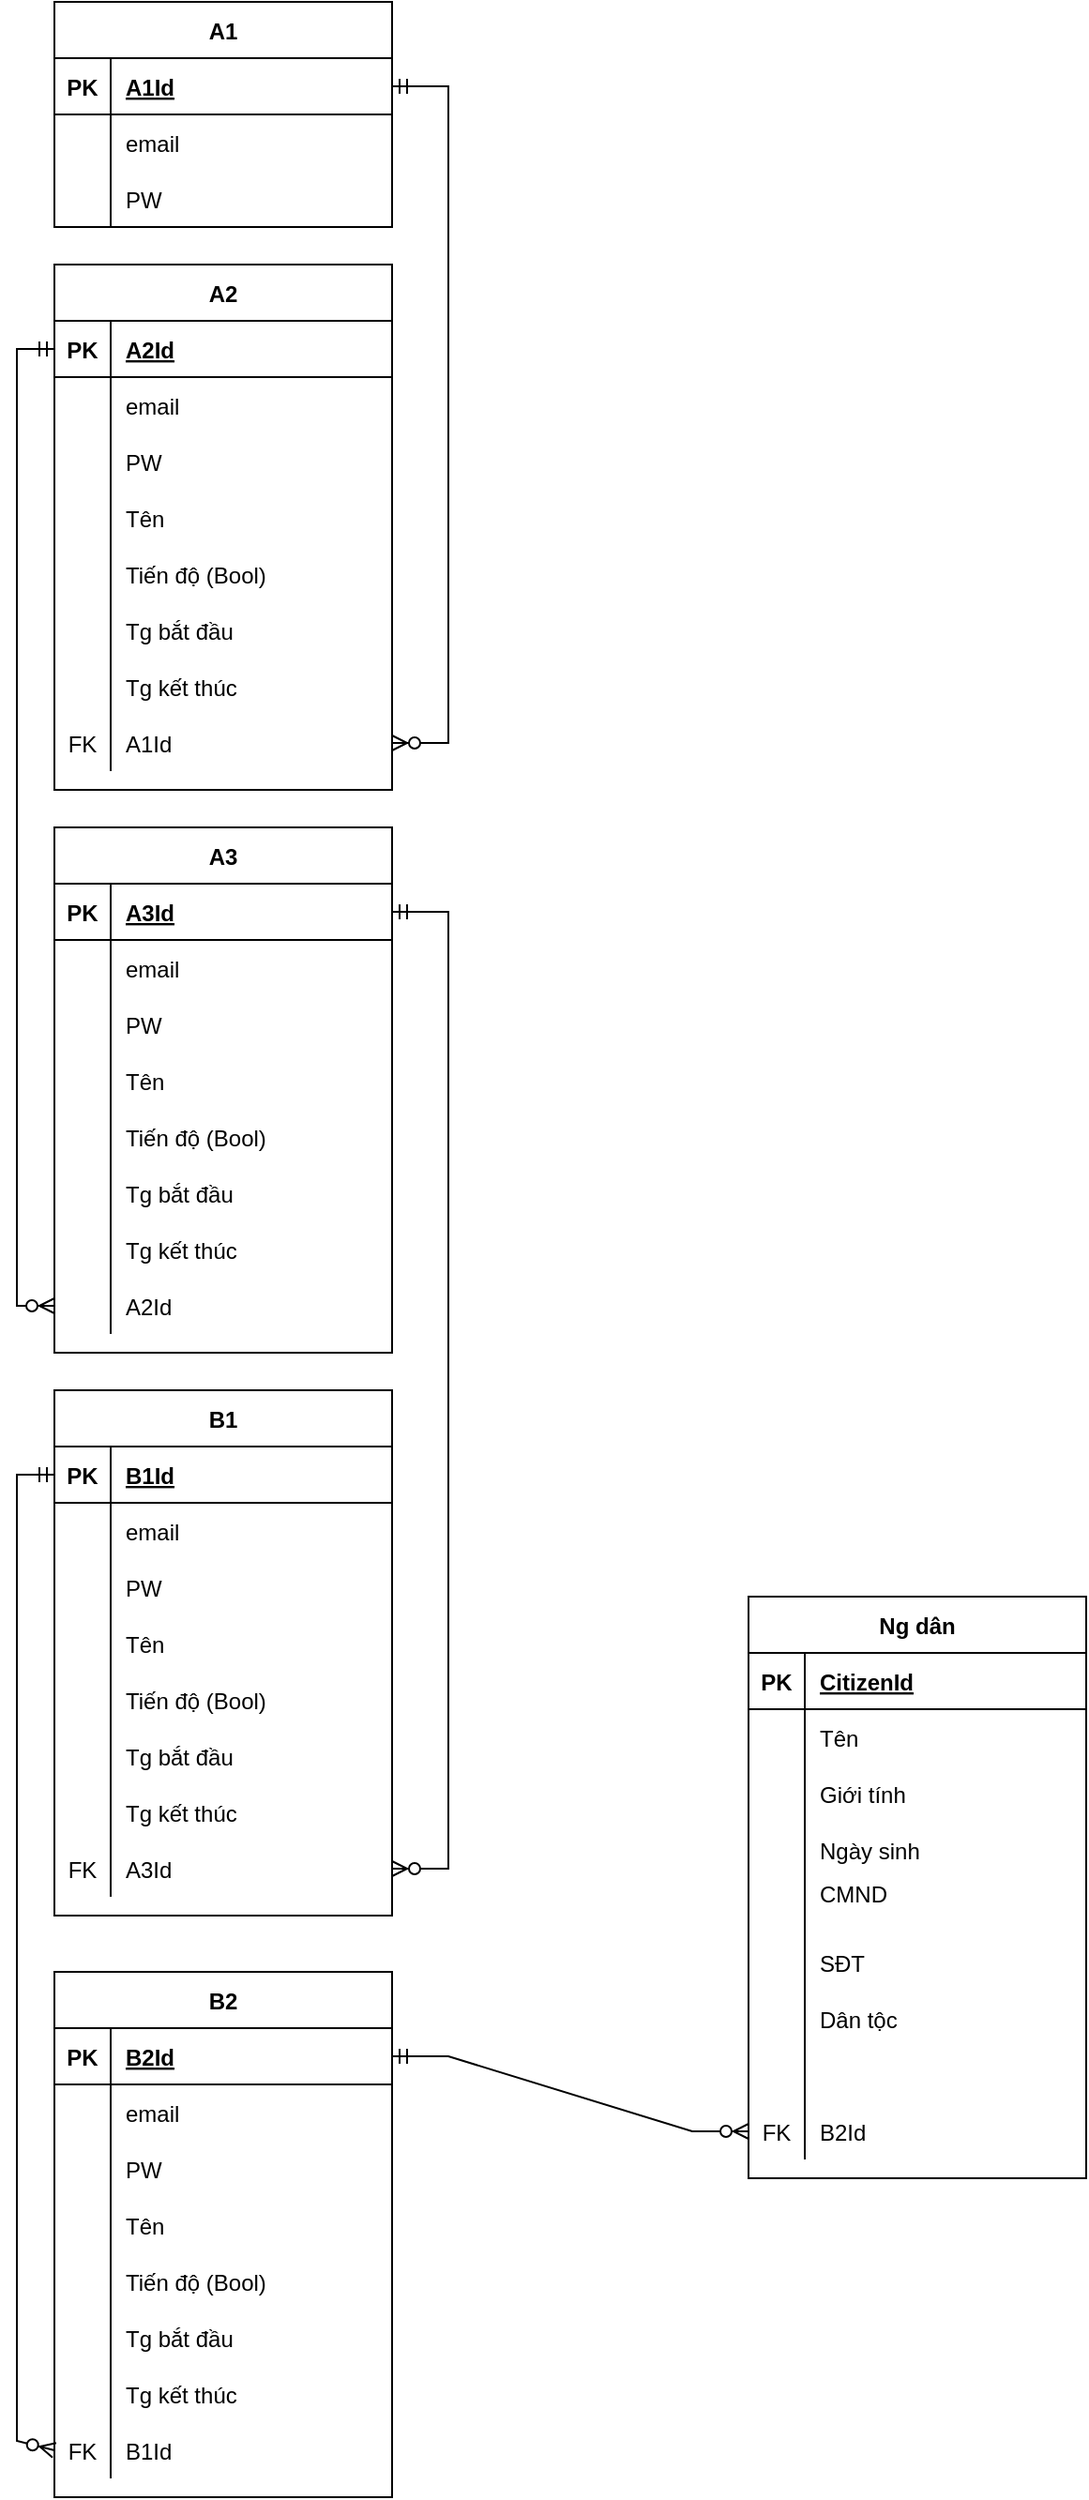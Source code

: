 <mxfile version="15.8.6" type="github">
  <diagram id="n7sT-cPwOJo2JR62rzQ2" name="Page-1">
    <mxGraphModel dx="782" dy="436" grid="1" gridSize="10" guides="1" tooltips="1" connect="1" arrows="1" fold="1" page="1" pageScale="1" pageWidth="827" pageHeight="1169" math="0" shadow="0">
      <root>
        <mxCell id="0" />
        <mxCell id="1" parent="0" />
        <mxCell id="CkLNM-zZkMHlSJciTpJY-5" value="Ng dân" style="shape=table;startSize=30;container=1;collapsible=1;childLayout=tableLayout;fixedRows=1;rowLines=0;fontStyle=1;align=center;resizeLast=1;" vertex="1" parent="1">
          <mxGeometry x="420" y="870" width="180" height="310" as="geometry" />
        </mxCell>
        <mxCell id="CkLNM-zZkMHlSJciTpJY-6" value="" style="shape=partialRectangle;collapsible=0;dropTarget=0;pointerEvents=0;fillColor=none;top=0;left=0;bottom=1;right=0;points=[[0,0.5],[1,0.5]];portConstraint=eastwest;" vertex="1" parent="CkLNM-zZkMHlSJciTpJY-5">
          <mxGeometry y="30" width="180" height="30" as="geometry" />
        </mxCell>
        <mxCell id="CkLNM-zZkMHlSJciTpJY-7" value="PK" style="shape=partialRectangle;connectable=0;fillColor=none;top=0;left=0;bottom=0;right=0;fontStyle=1;overflow=hidden;" vertex="1" parent="CkLNM-zZkMHlSJciTpJY-6">
          <mxGeometry width="30" height="30" as="geometry">
            <mxRectangle width="30" height="30" as="alternateBounds" />
          </mxGeometry>
        </mxCell>
        <mxCell id="CkLNM-zZkMHlSJciTpJY-8" value="CitizenId" style="shape=partialRectangle;connectable=0;fillColor=none;top=0;left=0;bottom=0;right=0;align=left;spacingLeft=6;fontStyle=5;overflow=hidden;" vertex="1" parent="CkLNM-zZkMHlSJciTpJY-6">
          <mxGeometry x="30" width="150" height="30" as="geometry">
            <mxRectangle width="150" height="30" as="alternateBounds" />
          </mxGeometry>
        </mxCell>
        <mxCell id="CkLNM-zZkMHlSJciTpJY-9" value="" style="shape=partialRectangle;collapsible=0;dropTarget=0;pointerEvents=0;fillColor=none;top=0;left=0;bottom=0;right=0;points=[[0,0.5],[1,0.5]];portConstraint=eastwest;" vertex="1" parent="CkLNM-zZkMHlSJciTpJY-5">
          <mxGeometry y="60" width="180" height="30" as="geometry" />
        </mxCell>
        <mxCell id="CkLNM-zZkMHlSJciTpJY-10" value="" style="shape=partialRectangle;connectable=0;fillColor=none;top=0;left=0;bottom=0;right=0;editable=1;overflow=hidden;" vertex="1" parent="CkLNM-zZkMHlSJciTpJY-9">
          <mxGeometry width="30" height="30" as="geometry">
            <mxRectangle width="30" height="30" as="alternateBounds" />
          </mxGeometry>
        </mxCell>
        <mxCell id="CkLNM-zZkMHlSJciTpJY-11" value="Tên" style="shape=partialRectangle;connectable=0;fillColor=none;top=0;left=0;bottom=0;right=0;align=left;spacingLeft=6;overflow=hidden;" vertex="1" parent="CkLNM-zZkMHlSJciTpJY-9">
          <mxGeometry x="30" width="150" height="30" as="geometry">
            <mxRectangle width="150" height="30" as="alternateBounds" />
          </mxGeometry>
        </mxCell>
        <mxCell id="CkLNM-zZkMHlSJciTpJY-12" value="" style="shape=partialRectangle;collapsible=0;dropTarget=0;pointerEvents=0;fillColor=none;top=0;left=0;bottom=0;right=0;points=[[0,0.5],[1,0.5]];portConstraint=eastwest;" vertex="1" parent="CkLNM-zZkMHlSJciTpJY-5">
          <mxGeometry y="90" width="180" height="30" as="geometry" />
        </mxCell>
        <mxCell id="CkLNM-zZkMHlSJciTpJY-13" value="" style="shape=partialRectangle;connectable=0;fillColor=none;top=0;left=0;bottom=0;right=0;editable=1;overflow=hidden;" vertex="1" parent="CkLNM-zZkMHlSJciTpJY-12">
          <mxGeometry width="30" height="30" as="geometry">
            <mxRectangle width="30" height="30" as="alternateBounds" />
          </mxGeometry>
        </mxCell>
        <mxCell id="CkLNM-zZkMHlSJciTpJY-14" value="Giới tính" style="shape=partialRectangle;connectable=0;fillColor=none;top=0;left=0;bottom=0;right=0;align=left;spacingLeft=6;overflow=hidden;" vertex="1" parent="CkLNM-zZkMHlSJciTpJY-12">
          <mxGeometry x="30" width="150" height="30" as="geometry">
            <mxRectangle width="150" height="30" as="alternateBounds" />
          </mxGeometry>
        </mxCell>
        <mxCell id="CkLNM-zZkMHlSJciTpJY-15" value="" style="shape=partialRectangle;collapsible=0;dropTarget=0;pointerEvents=0;fillColor=none;top=0;left=0;bottom=0;right=0;points=[[0,0.5],[1,0.5]];portConstraint=eastwest;" vertex="1" parent="CkLNM-zZkMHlSJciTpJY-5">
          <mxGeometry y="120" width="180" height="30" as="geometry" />
        </mxCell>
        <mxCell id="CkLNM-zZkMHlSJciTpJY-16" value="" style="shape=partialRectangle;connectable=0;fillColor=none;top=0;left=0;bottom=0;right=0;editable=1;overflow=hidden;" vertex="1" parent="CkLNM-zZkMHlSJciTpJY-15">
          <mxGeometry width="30" height="30" as="geometry">
            <mxRectangle width="30" height="30" as="alternateBounds" />
          </mxGeometry>
        </mxCell>
        <mxCell id="CkLNM-zZkMHlSJciTpJY-17" value="Ngày sinh" style="shape=partialRectangle;connectable=0;fillColor=none;top=0;left=0;bottom=0;right=0;align=left;spacingLeft=6;overflow=hidden;" vertex="1" parent="CkLNM-zZkMHlSJciTpJY-15">
          <mxGeometry x="30" width="150" height="30" as="geometry">
            <mxRectangle width="150" height="30" as="alternateBounds" />
          </mxGeometry>
        </mxCell>
        <mxCell id="CkLNM-zZkMHlSJciTpJY-18" style="shape=partialRectangle;collapsible=0;dropTarget=0;pointerEvents=0;fillColor=none;top=0;left=0;bottom=0;right=0;points=[[0,0.5],[1,0.5]];portConstraint=eastwest;" vertex="1" parent="CkLNM-zZkMHlSJciTpJY-5">
          <mxGeometry y="150" width="180" height="30" as="geometry" />
        </mxCell>
        <mxCell id="CkLNM-zZkMHlSJciTpJY-19" style="shape=partialRectangle;connectable=0;fillColor=none;top=0;left=0;bottom=0;right=0;editable=1;overflow=hidden;" vertex="1" parent="CkLNM-zZkMHlSJciTpJY-18">
          <mxGeometry width="30" height="30" as="geometry">
            <mxRectangle width="30" height="30" as="alternateBounds" />
          </mxGeometry>
        </mxCell>
        <mxCell id="CkLNM-zZkMHlSJciTpJY-20" value="CMND&#xa;" style="shape=partialRectangle;connectable=0;fillColor=none;top=0;left=0;bottom=0;right=0;align=left;spacingLeft=6;overflow=hidden;" vertex="1" parent="CkLNM-zZkMHlSJciTpJY-18">
          <mxGeometry x="30" width="150" height="30" as="geometry">
            <mxRectangle width="150" height="30" as="alternateBounds" />
          </mxGeometry>
        </mxCell>
        <mxCell id="CkLNM-zZkMHlSJciTpJY-21" style="shape=partialRectangle;collapsible=0;dropTarget=0;pointerEvents=0;fillColor=none;top=0;left=0;bottom=0;right=0;points=[[0,0.5],[1,0.5]];portConstraint=eastwest;" vertex="1" parent="CkLNM-zZkMHlSJciTpJY-5">
          <mxGeometry y="180" width="180" height="30" as="geometry" />
        </mxCell>
        <mxCell id="CkLNM-zZkMHlSJciTpJY-22" style="shape=partialRectangle;connectable=0;fillColor=none;top=0;left=0;bottom=0;right=0;editable=1;overflow=hidden;" vertex="1" parent="CkLNM-zZkMHlSJciTpJY-21">
          <mxGeometry width="30" height="30" as="geometry">
            <mxRectangle width="30" height="30" as="alternateBounds" />
          </mxGeometry>
        </mxCell>
        <mxCell id="CkLNM-zZkMHlSJciTpJY-23" value="SĐT" style="shape=partialRectangle;connectable=0;fillColor=none;top=0;left=0;bottom=0;right=0;align=left;spacingLeft=6;overflow=hidden;" vertex="1" parent="CkLNM-zZkMHlSJciTpJY-21">
          <mxGeometry x="30" width="150" height="30" as="geometry">
            <mxRectangle width="150" height="30" as="alternateBounds" />
          </mxGeometry>
        </mxCell>
        <mxCell id="CkLNM-zZkMHlSJciTpJY-24" style="shape=partialRectangle;collapsible=0;dropTarget=0;pointerEvents=0;fillColor=none;top=0;left=0;bottom=0;right=0;points=[[0,0.5],[1,0.5]];portConstraint=eastwest;" vertex="1" parent="CkLNM-zZkMHlSJciTpJY-5">
          <mxGeometry y="210" width="180" height="30" as="geometry" />
        </mxCell>
        <mxCell id="CkLNM-zZkMHlSJciTpJY-25" style="shape=partialRectangle;connectable=0;fillColor=none;top=0;left=0;bottom=0;right=0;editable=1;overflow=hidden;" vertex="1" parent="CkLNM-zZkMHlSJciTpJY-24">
          <mxGeometry width="30" height="30" as="geometry">
            <mxRectangle width="30" height="30" as="alternateBounds" />
          </mxGeometry>
        </mxCell>
        <mxCell id="CkLNM-zZkMHlSJciTpJY-26" value="Dân tộc" style="shape=partialRectangle;connectable=0;fillColor=none;top=0;left=0;bottom=0;right=0;align=left;spacingLeft=6;overflow=hidden;" vertex="1" parent="CkLNM-zZkMHlSJciTpJY-24">
          <mxGeometry x="30" width="150" height="30" as="geometry">
            <mxRectangle width="150" height="30" as="alternateBounds" />
          </mxGeometry>
        </mxCell>
        <mxCell id="CkLNM-zZkMHlSJciTpJY-27" style="shape=partialRectangle;collapsible=0;dropTarget=0;pointerEvents=0;fillColor=none;top=0;left=0;bottom=0;right=0;points=[[0,0.5],[1,0.5]];portConstraint=eastwest;" vertex="1" parent="CkLNM-zZkMHlSJciTpJY-5">
          <mxGeometry y="240" width="180" height="30" as="geometry" />
        </mxCell>
        <mxCell id="CkLNM-zZkMHlSJciTpJY-28" style="shape=partialRectangle;connectable=0;fillColor=none;top=0;left=0;bottom=0;right=0;editable=1;overflow=hidden;" vertex="1" parent="CkLNM-zZkMHlSJciTpJY-27">
          <mxGeometry width="30" height="30" as="geometry">
            <mxRectangle width="30" height="30" as="alternateBounds" />
          </mxGeometry>
        </mxCell>
        <mxCell id="CkLNM-zZkMHlSJciTpJY-29" style="shape=partialRectangle;connectable=0;fillColor=none;top=0;left=0;bottom=0;right=0;align=left;spacingLeft=6;overflow=hidden;" vertex="1" parent="CkLNM-zZkMHlSJciTpJY-27">
          <mxGeometry x="30" width="150" height="30" as="geometry">
            <mxRectangle width="150" height="30" as="alternateBounds" />
          </mxGeometry>
        </mxCell>
        <mxCell id="CkLNM-zZkMHlSJciTpJY-30" style="shape=partialRectangle;collapsible=0;dropTarget=0;pointerEvents=0;fillColor=none;top=0;left=0;bottom=0;right=0;points=[[0,0.5],[1,0.5]];portConstraint=eastwest;" vertex="1" parent="CkLNM-zZkMHlSJciTpJY-5">
          <mxGeometry y="270" width="180" height="30" as="geometry" />
        </mxCell>
        <mxCell id="CkLNM-zZkMHlSJciTpJY-31" value="FK" style="shape=partialRectangle;connectable=0;fillColor=none;top=0;left=0;bottom=0;right=0;editable=1;overflow=hidden;" vertex="1" parent="CkLNM-zZkMHlSJciTpJY-30">
          <mxGeometry width="30" height="30" as="geometry">
            <mxRectangle width="30" height="30" as="alternateBounds" />
          </mxGeometry>
        </mxCell>
        <mxCell id="CkLNM-zZkMHlSJciTpJY-32" value="B2Id" style="shape=partialRectangle;connectable=0;fillColor=none;top=0;left=0;bottom=0;right=0;align=left;spacingLeft=6;overflow=hidden;" vertex="1" parent="CkLNM-zZkMHlSJciTpJY-30">
          <mxGeometry x="30" width="150" height="30" as="geometry">
            <mxRectangle width="150" height="30" as="alternateBounds" />
          </mxGeometry>
        </mxCell>
        <mxCell id="CkLNM-zZkMHlSJciTpJY-46" value="A2" style="shape=table;startSize=30;container=1;collapsible=1;childLayout=tableLayout;fixedRows=1;rowLines=0;fontStyle=1;align=center;resizeLast=1;" vertex="1" parent="1">
          <mxGeometry x="50" y="160" width="180" height="280" as="geometry" />
        </mxCell>
        <mxCell id="CkLNM-zZkMHlSJciTpJY-47" value="" style="shape=partialRectangle;collapsible=0;dropTarget=0;pointerEvents=0;fillColor=none;top=0;left=0;bottom=1;right=0;points=[[0,0.5],[1,0.5]];portConstraint=eastwest;" vertex="1" parent="CkLNM-zZkMHlSJciTpJY-46">
          <mxGeometry y="30" width="180" height="30" as="geometry" />
        </mxCell>
        <mxCell id="CkLNM-zZkMHlSJciTpJY-48" value="PK" style="shape=partialRectangle;connectable=0;fillColor=none;top=0;left=0;bottom=0;right=0;fontStyle=1;overflow=hidden;" vertex="1" parent="CkLNM-zZkMHlSJciTpJY-47">
          <mxGeometry width="30" height="30" as="geometry">
            <mxRectangle width="30" height="30" as="alternateBounds" />
          </mxGeometry>
        </mxCell>
        <mxCell id="CkLNM-zZkMHlSJciTpJY-49" value="A2Id" style="shape=partialRectangle;connectable=0;fillColor=none;top=0;left=0;bottom=0;right=0;align=left;spacingLeft=6;fontStyle=5;overflow=hidden;" vertex="1" parent="CkLNM-zZkMHlSJciTpJY-47">
          <mxGeometry x="30" width="150" height="30" as="geometry">
            <mxRectangle width="150" height="30" as="alternateBounds" />
          </mxGeometry>
        </mxCell>
        <mxCell id="CkLNM-zZkMHlSJciTpJY-50" value="" style="shape=partialRectangle;collapsible=0;dropTarget=0;pointerEvents=0;fillColor=none;top=0;left=0;bottom=0;right=0;points=[[0,0.5],[1,0.5]];portConstraint=eastwest;" vertex="1" parent="CkLNM-zZkMHlSJciTpJY-46">
          <mxGeometry y="60" width="180" height="30" as="geometry" />
        </mxCell>
        <mxCell id="CkLNM-zZkMHlSJciTpJY-51" value="" style="shape=partialRectangle;connectable=0;fillColor=none;top=0;left=0;bottom=0;right=0;editable=1;overflow=hidden;" vertex="1" parent="CkLNM-zZkMHlSJciTpJY-50">
          <mxGeometry width="30" height="30" as="geometry">
            <mxRectangle width="30" height="30" as="alternateBounds" />
          </mxGeometry>
        </mxCell>
        <mxCell id="CkLNM-zZkMHlSJciTpJY-52" value="email" style="shape=partialRectangle;connectable=0;fillColor=none;top=0;left=0;bottom=0;right=0;align=left;spacingLeft=6;overflow=hidden;" vertex="1" parent="CkLNM-zZkMHlSJciTpJY-50">
          <mxGeometry x="30" width="150" height="30" as="geometry">
            <mxRectangle width="150" height="30" as="alternateBounds" />
          </mxGeometry>
        </mxCell>
        <mxCell id="CkLNM-zZkMHlSJciTpJY-53" value="" style="shape=partialRectangle;collapsible=0;dropTarget=0;pointerEvents=0;fillColor=none;top=0;left=0;bottom=0;right=0;points=[[0,0.5],[1,0.5]];portConstraint=eastwest;" vertex="1" parent="CkLNM-zZkMHlSJciTpJY-46">
          <mxGeometry y="90" width="180" height="30" as="geometry" />
        </mxCell>
        <mxCell id="CkLNM-zZkMHlSJciTpJY-54" value="" style="shape=partialRectangle;connectable=0;fillColor=none;top=0;left=0;bottom=0;right=0;editable=1;overflow=hidden;" vertex="1" parent="CkLNM-zZkMHlSJciTpJY-53">
          <mxGeometry width="30" height="30" as="geometry">
            <mxRectangle width="30" height="30" as="alternateBounds" />
          </mxGeometry>
        </mxCell>
        <mxCell id="CkLNM-zZkMHlSJciTpJY-55" value="PW" style="shape=partialRectangle;connectable=0;fillColor=none;top=0;left=0;bottom=0;right=0;align=left;spacingLeft=6;overflow=hidden;" vertex="1" parent="CkLNM-zZkMHlSJciTpJY-53">
          <mxGeometry x="30" width="150" height="30" as="geometry">
            <mxRectangle width="150" height="30" as="alternateBounds" />
          </mxGeometry>
        </mxCell>
        <mxCell id="CkLNM-zZkMHlSJciTpJY-184" style="shape=partialRectangle;collapsible=0;dropTarget=0;pointerEvents=0;fillColor=none;top=0;left=0;bottom=0;right=0;points=[[0,0.5],[1,0.5]];portConstraint=eastwest;" vertex="1" parent="CkLNM-zZkMHlSJciTpJY-46">
          <mxGeometry y="120" width="180" height="30" as="geometry" />
        </mxCell>
        <mxCell id="CkLNM-zZkMHlSJciTpJY-185" style="shape=partialRectangle;connectable=0;fillColor=none;top=0;left=0;bottom=0;right=0;editable=1;overflow=hidden;" vertex="1" parent="CkLNM-zZkMHlSJciTpJY-184">
          <mxGeometry width="30" height="30" as="geometry">
            <mxRectangle width="30" height="30" as="alternateBounds" />
          </mxGeometry>
        </mxCell>
        <mxCell id="CkLNM-zZkMHlSJciTpJY-186" value="Tên" style="shape=partialRectangle;connectable=0;fillColor=none;top=0;left=0;bottom=0;right=0;align=left;spacingLeft=6;overflow=hidden;" vertex="1" parent="CkLNM-zZkMHlSJciTpJY-184">
          <mxGeometry x="30" width="150" height="30" as="geometry">
            <mxRectangle width="150" height="30" as="alternateBounds" />
          </mxGeometry>
        </mxCell>
        <mxCell id="CkLNM-zZkMHlSJciTpJY-112" style="shape=partialRectangle;collapsible=0;dropTarget=0;pointerEvents=0;fillColor=none;top=0;left=0;bottom=0;right=0;points=[[0,0.5],[1,0.5]];portConstraint=eastwest;" vertex="1" parent="CkLNM-zZkMHlSJciTpJY-46">
          <mxGeometry y="150" width="180" height="30" as="geometry" />
        </mxCell>
        <mxCell id="CkLNM-zZkMHlSJciTpJY-113" style="shape=partialRectangle;connectable=0;fillColor=none;top=0;left=0;bottom=0;right=0;editable=1;overflow=hidden;" vertex="1" parent="CkLNM-zZkMHlSJciTpJY-112">
          <mxGeometry width="30" height="30" as="geometry">
            <mxRectangle width="30" height="30" as="alternateBounds" />
          </mxGeometry>
        </mxCell>
        <mxCell id="CkLNM-zZkMHlSJciTpJY-114" value="Tiến độ (Bool)" style="shape=partialRectangle;connectable=0;fillColor=none;top=0;left=0;bottom=0;right=0;align=left;spacingLeft=6;overflow=hidden;" vertex="1" parent="CkLNM-zZkMHlSJciTpJY-112">
          <mxGeometry x="30" width="150" height="30" as="geometry">
            <mxRectangle width="150" height="30" as="alternateBounds" />
          </mxGeometry>
        </mxCell>
        <mxCell id="CkLNM-zZkMHlSJciTpJY-118" style="shape=partialRectangle;collapsible=0;dropTarget=0;pointerEvents=0;fillColor=none;top=0;left=0;bottom=0;right=0;points=[[0,0.5],[1,0.5]];portConstraint=eastwest;" vertex="1" parent="CkLNM-zZkMHlSJciTpJY-46">
          <mxGeometry y="180" width="180" height="30" as="geometry" />
        </mxCell>
        <mxCell id="CkLNM-zZkMHlSJciTpJY-119" style="shape=partialRectangle;connectable=0;fillColor=none;top=0;left=0;bottom=0;right=0;editable=1;overflow=hidden;" vertex="1" parent="CkLNM-zZkMHlSJciTpJY-118">
          <mxGeometry width="30" height="30" as="geometry">
            <mxRectangle width="30" height="30" as="alternateBounds" />
          </mxGeometry>
        </mxCell>
        <mxCell id="CkLNM-zZkMHlSJciTpJY-120" value="Tg bắt đầu" style="shape=partialRectangle;connectable=0;fillColor=none;top=0;left=0;bottom=0;right=0;align=left;spacingLeft=6;overflow=hidden;" vertex="1" parent="CkLNM-zZkMHlSJciTpJY-118">
          <mxGeometry x="30" width="150" height="30" as="geometry">
            <mxRectangle width="150" height="30" as="alternateBounds" />
          </mxGeometry>
        </mxCell>
        <mxCell id="CkLNM-zZkMHlSJciTpJY-115" style="shape=partialRectangle;collapsible=0;dropTarget=0;pointerEvents=0;fillColor=none;top=0;left=0;bottom=0;right=0;points=[[0,0.5],[1,0.5]];portConstraint=eastwest;" vertex="1" parent="CkLNM-zZkMHlSJciTpJY-46">
          <mxGeometry y="210" width="180" height="30" as="geometry" />
        </mxCell>
        <mxCell id="CkLNM-zZkMHlSJciTpJY-116" style="shape=partialRectangle;connectable=0;fillColor=none;top=0;left=0;bottom=0;right=0;editable=1;overflow=hidden;" vertex="1" parent="CkLNM-zZkMHlSJciTpJY-115">
          <mxGeometry width="30" height="30" as="geometry">
            <mxRectangle width="30" height="30" as="alternateBounds" />
          </mxGeometry>
        </mxCell>
        <mxCell id="CkLNM-zZkMHlSJciTpJY-117" value="Tg kết thúc" style="shape=partialRectangle;connectable=0;fillColor=none;top=0;left=0;bottom=0;right=0;align=left;spacingLeft=6;overflow=hidden;" vertex="1" parent="CkLNM-zZkMHlSJciTpJY-115">
          <mxGeometry x="30" width="150" height="30" as="geometry">
            <mxRectangle width="150" height="30" as="alternateBounds" />
          </mxGeometry>
        </mxCell>
        <mxCell id="CkLNM-zZkMHlSJciTpJY-56" value="" style="shape=partialRectangle;collapsible=0;dropTarget=0;pointerEvents=0;fillColor=none;top=0;left=0;bottom=0;right=0;points=[[0,0.5],[1,0.5]];portConstraint=eastwest;" vertex="1" parent="CkLNM-zZkMHlSJciTpJY-46">
          <mxGeometry y="240" width="180" height="30" as="geometry" />
        </mxCell>
        <mxCell id="CkLNM-zZkMHlSJciTpJY-57" value="FK" style="shape=partialRectangle;connectable=0;fillColor=none;top=0;left=0;bottom=0;right=0;editable=1;overflow=hidden;" vertex="1" parent="CkLNM-zZkMHlSJciTpJY-56">
          <mxGeometry width="30" height="30" as="geometry">
            <mxRectangle width="30" height="30" as="alternateBounds" />
          </mxGeometry>
        </mxCell>
        <mxCell id="CkLNM-zZkMHlSJciTpJY-58" value="A1Id" style="shape=partialRectangle;connectable=0;fillColor=none;top=0;left=0;bottom=0;right=0;align=left;spacingLeft=6;overflow=hidden;" vertex="1" parent="CkLNM-zZkMHlSJciTpJY-56">
          <mxGeometry x="30" width="150" height="30" as="geometry">
            <mxRectangle width="150" height="30" as="alternateBounds" />
          </mxGeometry>
        </mxCell>
        <mxCell id="CkLNM-zZkMHlSJciTpJY-59" value="A1" style="shape=table;startSize=30;container=1;collapsible=1;childLayout=tableLayout;fixedRows=1;rowLines=0;fontStyle=1;align=center;resizeLast=1;" vertex="1" parent="1">
          <mxGeometry x="50" y="20" width="180" height="120" as="geometry" />
        </mxCell>
        <mxCell id="CkLNM-zZkMHlSJciTpJY-60" value="" style="shape=partialRectangle;collapsible=0;dropTarget=0;pointerEvents=0;fillColor=none;top=0;left=0;bottom=1;right=0;points=[[0,0.5],[1,0.5]];portConstraint=eastwest;" vertex="1" parent="CkLNM-zZkMHlSJciTpJY-59">
          <mxGeometry y="30" width="180" height="30" as="geometry" />
        </mxCell>
        <mxCell id="CkLNM-zZkMHlSJciTpJY-61" value="PK" style="shape=partialRectangle;connectable=0;fillColor=none;top=0;left=0;bottom=0;right=0;fontStyle=1;overflow=hidden;" vertex="1" parent="CkLNM-zZkMHlSJciTpJY-60">
          <mxGeometry width="30" height="30" as="geometry">
            <mxRectangle width="30" height="30" as="alternateBounds" />
          </mxGeometry>
        </mxCell>
        <mxCell id="CkLNM-zZkMHlSJciTpJY-62" value="A1Id" style="shape=partialRectangle;connectable=0;fillColor=none;top=0;left=0;bottom=0;right=0;align=left;spacingLeft=6;fontStyle=5;overflow=hidden;" vertex="1" parent="CkLNM-zZkMHlSJciTpJY-60">
          <mxGeometry x="30" width="150" height="30" as="geometry">
            <mxRectangle width="150" height="30" as="alternateBounds" />
          </mxGeometry>
        </mxCell>
        <mxCell id="CkLNM-zZkMHlSJciTpJY-63" value="" style="shape=partialRectangle;collapsible=0;dropTarget=0;pointerEvents=0;fillColor=none;top=0;left=0;bottom=0;right=0;points=[[0,0.5],[1,0.5]];portConstraint=eastwest;" vertex="1" parent="CkLNM-zZkMHlSJciTpJY-59">
          <mxGeometry y="60" width="180" height="30" as="geometry" />
        </mxCell>
        <mxCell id="CkLNM-zZkMHlSJciTpJY-64" value="" style="shape=partialRectangle;connectable=0;fillColor=none;top=0;left=0;bottom=0;right=0;editable=1;overflow=hidden;" vertex="1" parent="CkLNM-zZkMHlSJciTpJY-63">
          <mxGeometry width="30" height="30" as="geometry">
            <mxRectangle width="30" height="30" as="alternateBounds" />
          </mxGeometry>
        </mxCell>
        <mxCell id="CkLNM-zZkMHlSJciTpJY-65" value="email" style="shape=partialRectangle;connectable=0;fillColor=none;top=0;left=0;bottom=0;right=0;align=left;spacingLeft=6;overflow=hidden;" vertex="1" parent="CkLNM-zZkMHlSJciTpJY-63">
          <mxGeometry x="30" width="150" height="30" as="geometry">
            <mxRectangle width="150" height="30" as="alternateBounds" />
          </mxGeometry>
        </mxCell>
        <mxCell id="CkLNM-zZkMHlSJciTpJY-66" value="" style="shape=partialRectangle;collapsible=0;dropTarget=0;pointerEvents=0;fillColor=none;top=0;left=0;bottom=0;right=0;points=[[0,0.5],[1,0.5]];portConstraint=eastwest;" vertex="1" parent="CkLNM-zZkMHlSJciTpJY-59">
          <mxGeometry y="90" width="180" height="30" as="geometry" />
        </mxCell>
        <mxCell id="CkLNM-zZkMHlSJciTpJY-67" value="" style="shape=partialRectangle;connectable=0;fillColor=none;top=0;left=0;bottom=0;right=0;editable=1;overflow=hidden;" vertex="1" parent="CkLNM-zZkMHlSJciTpJY-66">
          <mxGeometry width="30" height="30" as="geometry">
            <mxRectangle width="30" height="30" as="alternateBounds" />
          </mxGeometry>
        </mxCell>
        <mxCell id="CkLNM-zZkMHlSJciTpJY-68" value="PW" style="shape=partialRectangle;connectable=0;fillColor=none;top=0;left=0;bottom=0;right=0;align=left;spacingLeft=6;overflow=hidden;" vertex="1" parent="CkLNM-zZkMHlSJciTpJY-66">
          <mxGeometry x="30" width="150" height="30" as="geometry">
            <mxRectangle width="150" height="30" as="alternateBounds" />
          </mxGeometry>
        </mxCell>
        <mxCell id="CkLNM-zZkMHlSJciTpJY-72" value="A3" style="shape=table;startSize=30;container=1;collapsible=1;childLayout=tableLayout;fixedRows=1;rowLines=0;fontStyle=1;align=center;resizeLast=1;" vertex="1" parent="1">
          <mxGeometry x="50" y="460" width="180" height="280" as="geometry" />
        </mxCell>
        <mxCell id="CkLNM-zZkMHlSJciTpJY-73" value="" style="shape=partialRectangle;collapsible=0;dropTarget=0;pointerEvents=0;fillColor=none;top=0;left=0;bottom=1;right=0;points=[[0,0.5],[1,0.5]];portConstraint=eastwest;" vertex="1" parent="CkLNM-zZkMHlSJciTpJY-72">
          <mxGeometry y="30" width="180" height="30" as="geometry" />
        </mxCell>
        <mxCell id="CkLNM-zZkMHlSJciTpJY-74" value="PK" style="shape=partialRectangle;connectable=0;fillColor=none;top=0;left=0;bottom=0;right=0;fontStyle=1;overflow=hidden;" vertex="1" parent="CkLNM-zZkMHlSJciTpJY-73">
          <mxGeometry width="30" height="30" as="geometry">
            <mxRectangle width="30" height="30" as="alternateBounds" />
          </mxGeometry>
        </mxCell>
        <mxCell id="CkLNM-zZkMHlSJciTpJY-75" value="A3Id" style="shape=partialRectangle;connectable=0;fillColor=none;top=0;left=0;bottom=0;right=0;align=left;spacingLeft=6;fontStyle=5;overflow=hidden;" vertex="1" parent="CkLNM-zZkMHlSJciTpJY-73">
          <mxGeometry x="30" width="150" height="30" as="geometry">
            <mxRectangle width="150" height="30" as="alternateBounds" />
          </mxGeometry>
        </mxCell>
        <mxCell id="CkLNM-zZkMHlSJciTpJY-76" value="" style="shape=partialRectangle;collapsible=0;dropTarget=0;pointerEvents=0;fillColor=none;top=0;left=0;bottom=0;right=0;points=[[0,0.5],[1,0.5]];portConstraint=eastwest;" vertex="1" parent="CkLNM-zZkMHlSJciTpJY-72">
          <mxGeometry y="60" width="180" height="30" as="geometry" />
        </mxCell>
        <mxCell id="CkLNM-zZkMHlSJciTpJY-77" value="" style="shape=partialRectangle;connectable=0;fillColor=none;top=0;left=0;bottom=0;right=0;editable=1;overflow=hidden;" vertex="1" parent="CkLNM-zZkMHlSJciTpJY-76">
          <mxGeometry width="30" height="30" as="geometry">
            <mxRectangle width="30" height="30" as="alternateBounds" />
          </mxGeometry>
        </mxCell>
        <mxCell id="CkLNM-zZkMHlSJciTpJY-78" value="email" style="shape=partialRectangle;connectable=0;fillColor=none;top=0;left=0;bottom=0;right=0;align=left;spacingLeft=6;overflow=hidden;" vertex="1" parent="CkLNM-zZkMHlSJciTpJY-76">
          <mxGeometry x="30" width="150" height="30" as="geometry">
            <mxRectangle width="150" height="30" as="alternateBounds" />
          </mxGeometry>
        </mxCell>
        <mxCell id="CkLNM-zZkMHlSJciTpJY-79" value="" style="shape=partialRectangle;collapsible=0;dropTarget=0;pointerEvents=0;fillColor=none;top=0;left=0;bottom=0;right=0;points=[[0,0.5],[1,0.5]];portConstraint=eastwest;" vertex="1" parent="CkLNM-zZkMHlSJciTpJY-72">
          <mxGeometry y="90" width="180" height="30" as="geometry" />
        </mxCell>
        <mxCell id="CkLNM-zZkMHlSJciTpJY-80" value="" style="shape=partialRectangle;connectable=0;fillColor=none;top=0;left=0;bottom=0;right=0;editable=1;overflow=hidden;" vertex="1" parent="CkLNM-zZkMHlSJciTpJY-79">
          <mxGeometry width="30" height="30" as="geometry">
            <mxRectangle width="30" height="30" as="alternateBounds" />
          </mxGeometry>
        </mxCell>
        <mxCell id="CkLNM-zZkMHlSJciTpJY-81" value="PW" style="shape=partialRectangle;connectable=0;fillColor=none;top=0;left=0;bottom=0;right=0;align=left;spacingLeft=6;overflow=hidden;" vertex="1" parent="CkLNM-zZkMHlSJciTpJY-79">
          <mxGeometry x="30" width="150" height="30" as="geometry">
            <mxRectangle width="150" height="30" as="alternateBounds" />
          </mxGeometry>
        </mxCell>
        <mxCell id="CkLNM-zZkMHlSJciTpJY-187" style="shape=partialRectangle;collapsible=0;dropTarget=0;pointerEvents=0;fillColor=none;top=0;left=0;bottom=0;right=0;points=[[0,0.5],[1,0.5]];portConstraint=eastwest;" vertex="1" parent="CkLNM-zZkMHlSJciTpJY-72">
          <mxGeometry y="120" width="180" height="30" as="geometry" />
        </mxCell>
        <mxCell id="CkLNM-zZkMHlSJciTpJY-188" style="shape=partialRectangle;connectable=0;fillColor=none;top=0;left=0;bottom=0;right=0;editable=1;overflow=hidden;" vertex="1" parent="CkLNM-zZkMHlSJciTpJY-187">
          <mxGeometry width="30" height="30" as="geometry">
            <mxRectangle width="30" height="30" as="alternateBounds" />
          </mxGeometry>
        </mxCell>
        <mxCell id="CkLNM-zZkMHlSJciTpJY-189" value="Tên" style="shape=partialRectangle;connectable=0;fillColor=none;top=0;left=0;bottom=0;right=0;align=left;spacingLeft=6;overflow=hidden;" vertex="1" parent="CkLNM-zZkMHlSJciTpJY-187">
          <mxGeometry x="30" width="150" height="30" as="geometry">
            <mxRectangle width="150" height="30" as="alternateBounds" />
          </mxGeometry>
        </mxCell>
        <mxCell id="CkLNM-zZkMHlSJciTpJY-127" style="shape=partialRectangle;collapsible=0;dropTarget=0;pointerEvents=0;fillColor=none;top=0;left=0;bottom=0;right=0;points=[[0,0.5],[1,0.5]];portConstraint=eastwest;" vertex="1" parent="CkLNM-zZkMHlSJciTpJY-72">
          <mxGeometry y="150" width="180" height="30" as="geometry" />
        </mxCell>
        <mxCell id="CkLNM-zZkMHlSJciTpJY-128" style="shape=partialRectangle;connectable=0;fillColor=none;top=0;left=0;bottom=0;right=0;editable=1;overflow=hidden;" vertex="1" parent="CkLNM-zZkMHlSJciTpJY-127">
          <mxGeometry width="30" height="30" as="geometry">
            <mxRectangle width="30" height="30" as="alternateBounds" />
          </mxGeometry>
        </mxCell>
        <mxCell id="CkLNM-zZkMHlSJciTpJY-129" value="Tiến độ (Bool)" style="shape=partialRectangle;connectable=0;fillColor=none;top=0;left=0;bottom=0;right=0;align=left;spacingLeft=6;overflow=hidden;" vertex="1" parent="CkLNM-zZkMHlSJciTpJY-127">
          <mxGeometry x="30" width="150" height="30" as="geometry">
            <mxRectangle width="150" height="30" as="alternateBounds" />
          </mxGeometry>
        </mxCell>
        <mxCell id="CkLNM-zZkMHlSJciTpJY-124" style="shape=partialRectangle;collapsible=0;dropTarget=0;pointerEvents=0;fillColor=none;top=0;left=0;bottom=0;right=0;points=[[0,0.5],[1,0.5]];portConstraint=eastwest;" vertex="1" parent="CkLNM-zZkMHlSJciTpJY-72">
          <mxGeometry y="180" width="180" height="30" as="geometry" />
        </mxCell>
        <mxCell id="CkLNM-zZkMHlSJciTpJY-125" style="shape=partialRectangle;connectable=0;fillColor=none;top=0;left=0;bottom=0;right=0;editable=1;overflow=hidden;" vertex="1" parent="CkLNM-zZkMHlSJciTpJY-124">
          <mxGeometry width="30" height="30" as="geometry">
            <mxRectangle width="30" height="30" as="alternateBounds" />
          </mxGeometry>
        </mxCell>
        <mxCell id="CkLNM-zZkMHlSJciTpJY-126" value="Tg bắt đầu" style="shape=partialRectangle;connectable=0;fillColor=none;top=0;left=0;bottom=0;right=0;align=left;spacingLeft=6;overflow=hidden;" vertex="1" parent="CkLNM-zZkMHlSJciTpJY-124">
          <mxGeometry x="30" width="150" height="30" as="geometry">
            <mxRectangle width="150" height="30" as="alternateBounds" />
          </mxGeometry>
        </mxCell>
        <mxCell id="CkLNM-zZkMHlSJciTpJY-121" style="shape=partialRectangle;collapsible=0;dropTarget=0;pointerEvents=0;fillColor=none;top=0;left=0;bottom=0;right=0;points=[[0,0.5],[1,0.5]];portConstraint=eastwest;" vertex="1" parent="CkLNM-zZkMHlSJciTpJY-72">
          <mxGeometry y="210" width="180" height="30" as="geometry" />
        </mxCell>
        <mxCell id="CkLNM-zZkMHlSJciTpJY-122" style="shape=partialRectangle;connectable=0;fillColor=none;top=0;left=0;bottom=0;right=0;editable=1;overflow=hidden;" vertex="1" parent="CkLNM-zZkMHlSJciTpJY-121">
          <mxGeometry width="30" height="30" as="geometry">
            <mxRectangle width="30" height="30" as="alternateBounds" />
          </mxGeometry>
        </mxCell>
        <mxCell id="CkLNM-zZkMHlSJciTpJY-123" value="Tg kết thúc" style="shape=partialRectangle;connectable=0;fillColor=none;top=0;left=0;bottom=0;right=0;align=left;spacingLeft=6;overflow=hidden;" vertex="1" parent="CkLNM-zZkMHlSJciTpJY-121">
          <mxGeometry x="30" width="150" height="30" as="geometry">
            <mxRectangle width="150" height="30" as="alternateBounds" />
          </mxGeometry>
        </mxCell>
        <mxCell id="CkLNM-zZkMHlSJciTpJY-82" value="" style="shape=partialRectangle;collapsible=0;dropTarget=0;pointerEvents=0;fillColor=none;top=0;left=0;bottom=0;right=0;points=[[0,0.5],[1,0.5]];portConstraint=eastwest;" vertex="1" parent="CkLNM-zZkMHlSJciTpJY-72">
          <mxGeometry y="240" width="180" height="30" as="geometry" />
        </mxCell>
        <mxCell id="CkLNM-zZkMHlSJciTpJY-83" value="" style="shape=partialRectangle;connectable=0;fillColor=none;top=0;left=0;bottom=0;right=0;editable=1;overflow=hidden;" vertex="1" parent="CkLNM-zZkMHlSJciTpJY-82">
          <mxGeometry width="30" height="30" as="geometry">
            <mxRectangle width="30" height="30" as="alternateBounds" />
          </mxGeometry>
        </mxCell>
        <mxCell id="CkLNM-zZkMHlSJciTpJY-84" value="A2Id" style="shape=partialRectangle;connectable=0;fillColor=none;top=0;left=0;bottom=0;right=0;align=left;spacingLeft=6;overflow=hidden;" vertex="1" parent="CkLNM-zZkMHlSJciTpJY-82">
          <mxGeometry x="30" width="150" height="30" as="geometry">
            <mxRectangle width="150" height="30" as="alternateBounds" />
          </mxGeometry>
        </mxCell>
        <mxCell id="CkLNM-zZkMHlSJciTpJY-111" value="" style="edgeStyle=entityRelationEdgeStyle;fontSize=12;html=1;endArrow=ERzeroToMany;startArrow=ERmandOne;rounded=0;exitX=1;exitY=0.5;exitDx=0;exitDy=0;entryX=1;entryY=0.5;entryDx=0;entryDy=0;" edge="1" parent="1" source="CkLNM-zZkMHlSJciTpJY-60" target="CkLNM-zZkMHlSJciTpJY-56">
          <mxGeometry width="100" height="100" relative="1" as="geometry">
            <mxPoint x="-50" y="340" as="sourcePoint" />
            <mxPoint x="50" y="240" as="targetPoint" />
          </mxGeometry>
        </mxCell>
        <mxCell id="CkLNM-zZkMHlSJciTpJY-130" value="B1" style="shape=table;startSize=30;container=1;collapsible=1;childLayout=tableLayout;fixedRows=1;rowLines=0;fontStyle=1;align=center;resizeLast=1;" vertex="1" parent="1">
          <mxGeometry x="50" y="760" width="180" height="280" as="geometry" />
        </mxCell>
        <mxCell id="CkLNM-zZkMHlSJciTpJY-131" value="" style="shape=partialRectangle;collapsible=0;dropTarget=0;pointerEvents=0;fillColor=none;top=0;left=0;bottom=1;right=0;points=[[0,0.5],[1,0.5]];portConstraint=eastwest;" vertex="1" parent="CkLNM-zZkMHlSJciTpJY-130">
          <mxGeometry y="30" width="180" height="30" as="geometry" />
        </mxCell>
        <mxCell id="CkLNM-zZkMHlSJciTpJY-132" value="PK" style="shape=partialRectangle;connectable=0;fillColor=none;top=0;left=0;bottom=0;right=0;fontStyle=1;overflow=hidden;" vertex="1" parent="CkLNM-zZkMHlSJciTpJY-131">
          <mxGeometry width="30" height="30" as="geometry">
            <mxRectangle width="30" height="30" as="alternateBounds" />
          </mxGeometry>
        </mxCell>
        <mxCell id="CkLNM-zZkMHlSJciTpJY-133" value="B1Id" style="shape=partialRectangle;connectable=0;fillColor=none;top=0;left=0;bottom=0;right=0;align=left;spacingLeft=6;fontStyle=5;overflow=hidden;" vertex="1" parent="CkLNM-zZkMHlSJciTpJY-131">
          <mxGeometry x="30" width="150" height="30" as="geometry">
            <mxRectangle width="150" height="30" as="alternateBounds" />
          </mxGeometry>
        </mxCell>
        <mxCell id="CkLNM-zZkMHlSJciTpJY-134" value="" style="shape=partialRectangle;collapsible=0;dropTarget=0;pointerEvents=0;fillColor=none;top=0;left=0;bottom=0;right=0;points=[[0,0.5],[1,0.5]];portConstraint=eastwest;" vertex="1" parent="CkLNM-zZkMHlSJciTpJY-130">
          <mxGeometry y="60" width="180" height="30" as="geometry" />
        </mxCell>
        <mxCell id="CkLNM-zZkMHlSJciTpJY-135" value="" style="shape=partialRectangle;connectable=0;fillColor=none;top=0;left=0;bottom=0;right=0;editable=1;overflow=hidden;" vertex="1" parent="CkLNM-zZkMHlSJciTpJY-134">
          <mxGeometry width="30" height="30" as="geometry">
            <mxRectangle width="30" height="30" as="alternateBounds" />
          </mxGeometry>
        </mxCell>
        <mxCell id="CkLNM-zZkMHlSJciTpJY-136" value="email" style="shape=partialRectangle;connectable=0;fillColor=none;top=0;left=0;bottom=0;right=0;align=left;spacingLeft=6;overflow=hidden;" vertex="1" parent="CkLNM-zZkMHlSJciTpJY-134">
          <mxGeometry x="30" width="150" height="30" as="geometry">
            <mxRectangle width="150" height="30" as="alternateBounds" />
          </mxGeometry>
        </mxCell>
        <mxCell id="CkLNM-zZkMHlSJciTpJY-137" value="" style="shape=partialRectangle;collapsible=0;dropTarget=0;pointerEvents=0;fillColor=none;top=0;left=0;bottom=0;right=0;points=[[0,0.5],[1,0.5]];portConstraint=eastwest;" vertex="1" parent="CkLNM-zZkMHlSJciTpJY-130">
          <mxGeometry y="90" width="180" height="30" as="geometry" />
        </mxCell>
        <mxCell id="CkLNM-zZkMHlSJciTpJY-138" value="" style="shape=partialRectangle;connectable=0;fillColor=none;top=0;left=0;bottom=0;right=0;editable=1;overflow=hidden;" vertex="1" parent="CkLNM-zZkMHlSJciTpJY-137">
          <mxGeometry width="30" height="30" as="geometry">
            <mxRectangle width="30" height="30" as="alternateBounds" />
          </mxGeometry>
        </mxCell>
        <mxCell id="CkLNM-zZkMHlSJciTpJY-139" value="PW" style="shape=partialRectangle;connectable=0;fillColor=none;top=0;left=0;bottom=0;right=0;align=left;spacingLeft=6;overflow=hidden;" vertex="1" parent="CkLNM-zZkMHlSJciTpJY-137">
          <mxGeometry x="30" width="150" height="30" as="geometry">
            <mxRectangle width="150" height="30" as="alternateBounds" />
          </mxGeometry>
        </mxCell>
        <mxCell id="CkLNM-zZkMHlSJciTpJY-193" style="shape=partialRectangle;collapsible=0;dropTarget=0;pointerEvents=0;fillColor=none;top=0;left=0;bottom=0;right=0;points=[[0,0.5],[1,0.5]];portConstraint=eastwest;" vertex="1" parent="CkLNM-zZkMHlSJciTpJY-130">
          <mxGeometry y="120" width="180" height="30" as="geometry" />
        </mxCell>
        <mxCell id="CkLNM-zZkMHlSJciTpJY-194" style="shape=partialRectangle;connectable=0;fillColor=none;top=0;left=0;bottom=0;right=0;editable=1;overflow=hidden;" vertex="1" parent="CkLNM-zZkMHlSJciTpJY-193">
          <mxGeometry width="30" height="30" as="geometry">
            <mxRectangle width="30" height="30" as="alternateBounds" />
          </mxGeometry>
        </mxCell>
        <mxCell id="CkLNM-zZkMHlSJciTpJY-195" value="Tên" style="shape=partialRectangle;connectable=0;fillColor=none;top=0;left=0;bottom=0;right=0;align=left;spacingLeft=6;overflow=hidden;" vertex="1" parent="CkLNM-zZkMHlSJciTpJY-193">
          <mxGeometry x="30" width="150" height="30" as="geometry">
            <mxRectangle width="150" height="30" as="alternateBounds" />
          </mxGeometry>
        </mxCell>
        <mxCell id="CkLNM-zZkMHlSJciTpJY-140" style="shape=partialRectangle;collapsible=0;dropTarget=0;pointerEvents=0;fillColor=none;top=0;left=0;bottom=0;right=0;points=[[0,0.5],[1,0.5]];portConstraint=eastwest;" vertex="1" parent="CkLNM-zZkMHlSJciTpJY-130">
          <mxGeometry y="150" width="180" height="30" as="geometry" />
        </mxCell>
        <mxCell id="CkLNM-zZkMHlSJciTpJY-141" style="shape=partialRectangle;connectable=0;fillColor=none;top=0;left=0;bottom=0;right=0;editable=1;overflow=hidden;" vertex="1" parent="CkLNM-zZkMHlSJciTpJY-140">
          <mxGeometry width="30" height="30" as="geometry">
            <mxRectangle width="30" height="30" as="alternateBounds" />
          </mxGeometry>
        </mxCell>
        <mxCell id="CkLNM-zZkMHlSJciTpJY-142" value="Tiến độ (Bool)" style="shape=partialRectangle;connectable=0;fillColor=none;top=0;left=0;bottom=0;right=0;align=left;spacingLeft=6;overflow=hidden;" vertex="1" parent="CkLNM-zZkMHlSJciTpJY-140">
          <mxGeometry x="30" width="150" height="30" as="geometry">
            <mxRectangle width="150" height="30" as="alternateBounds" />
          </mxGeometry>
        </mxCell>
        <mxCell id="CkLNM-zZkMHlSJciTpJY-143" style="shape=partialRectangle;collapsible=0;dropTarget=0;pointerEvents=0;fillColor=none;top=0;left=0;bottom=0;right=0;points=[[0,0.5],[1,0.5]];portConstraint=eastwest;" vertex="1" parent="CkLNM-zZkMHlSJciTpJY-130">
          <mxGeometry y="180" width="180" height="30" as="geometry" />
        </mxCell>
        <mxCell id="CkLNM-zZkMHlSJciTpJY-144" style="shape=partialRectangle;connectable=0;fillColor=none;top=0;left=0;bottom=0;right=0;editable=1;overflow=hidden;" vertex="1" parent="CkLNM-zZkMHlSJciTpJY-143">
          <mxGeometry width="30" height="30" as="geometry">
            <mxRectangle width="30" height="30" as="alternateBounds" />
          </mxGeometry>
        </mxCell>
        <mxCell id="CkLNM-zZkMHlSJciTpJY-145" value="Tg bắt đầu" style="shape=partialRectangle;connectable=0;fillColor=none;top=0;left=0;bottom=0;right=0;align=left;spacingLeft=6;overflow=hidden;" vertex="1" parent="CkLNM-zZkMHlSJciTpJY-143">
          <mxGeometry x="30" width="150" height="30" as="geometry">
            <mxRectangle width="150" height="30" as="alternateBounds" />
          </mxGeometry>
        </mxCell>
        <mxCell id="CkLNM-zZkMHlSJciTpJY-146" style="shape=partialRectangle;collapsible=0;dropTarget=0;pointerEvents=0;fillColor=none;top=0;left=0;bottom=0;right=0;points=[[0,0.5],[1,0.5]];portConstraint=eastwest;" vertex="1" parent="CkLNM-zZkMHlSJciTpJY-130">
          <mxGeometry y="210" width="180" height="30" as="geometry" />
        </mxCell>
        <mxCell id="CkLNM-zZkMHlSJciTpJY-147" style="shape=partialRectangle;connectable=0;fillColor=none;top=0;left=0;bottom=0;right=0;editable=1;overflow=hidden;" vertex="1" parent="CkLNM-zZkMHlSJciTpJY-146">
          <mxGeometry width="30" height="30" as="geometry">
            <mxRectangle width="30" height="30" as="alternateBounds" />
          </mxGeometry>
        </mxCell>
        <mxCell id="CkLNM-zZkMHlSJciTpJY-148" value="Tg kết thúc" style="shape=partialRectangle;connectable=0;fillColor=none;top=0;left=0;bottom=0;right=0;align=left;spacingLeft=6;overflow=hidden;" vertex="1" parent="CkLNM-zZkMHlSJciTpJY-146">
          <mxGeometry x="30" width="150" height="30" as="geometry">
            <mxRectangle width="150" height="30" as="alternateBounds" />
          </mxGeometry>
        </mxCell>
        <mxCell id="CkLNM-zZkMHlSJciTpJY-149" value="" style="shape=partialRectangle;collapsible=0;dropTarget=0;pointerEvents=0;fillColor=none;top=0;left=0;bottom=0;right=0;points=[[0,0.5],[1,0.5]];portConstraint=eastwest;" vertex="1" parent="CkLNM-zZkMHlSJciTpJY-130">
          <mxGeometry y="240" width="180" height="30" as="geometry" />
        </mxCell>
        <mxCell id="CkLNM-zZkMHlSJciTpJY-150" value="FK" style="shape=partialRectangle;connectable=0;fillColor=none;top=0;left=0;bottom=0;right=0;editable=1;overflow=hidden;" vertex="1" parent="CkLNM-zZkMHlSJciTpJY-149">
          <mxGeometry width="30" height="30" as="geometry">
            <mxRectangle width="30" height="30" as="alternateBounds" />
          </mxGeometry>
        </mxCell>
        <mxCell id="CkLNM-zZkMHlSJciTpJY-151" value="A3Id" style="shape=partialRectangle;connectable=0;fillColor=none;top=0;left=0;bottom=0;right=0;align=left;spacingLeft=6;overflow=hidden;" vertex="1" parent="CkLNM-zZkMHlSJciTpJY-149">
          <mxGeometry x="30" width="150" height="30" as="geometry">
            <mxRectangle width="150" height="30" as="alternateBounds" />
          </mxGeometry>
        </mxCell>
        <mxCell id="CkLNM-zZkMHlSJciTpJY-157" value="" style="fontSize=12;html=1;endArrow=ERzeroToMany;startArrow=ERmandOne;rounded=0;exitX=0;exitY=0.5;exitDx=0;exitDy=0;entryX=0;entryY=0.5;entryDx=0;entryDy=0;" edge="1" parent="1" source="CkLNM-zZkMHlSJciTpJY-47" target="CkLNM-zZkMHlSJciTpJY-82">
          <mxGeometry width="100" height="100" relative="1" as="geometry">
            <mxPoint x="290" y="260" as="sourcePoint" />
            <mxPoint x="30" y="400" as="targetPoint" />
            <Array as="points">
              <mxPoint x="30" y="205" />
              <mxPoint x="30" y="715" />
            </Array>
          </mxGeometry>
        </mxCell>
        <mxCell id="CkLNM-zZkMHlSJciTpJY-159" value="" style="edgeStyle=entityRelationEdgeStyle;fontSize=12;html=1;endArrow=ERzeroToMany;startArrow=ERmandOne;rounded=0;exitX=1;exitY=0.5;exitDx=0;exitDy=0;entryX=1;entryY=0.5;entryDx=0;entryDy=0;" edge="1" parent="1" source="CkLNM-zZkMHlSJciTpJY-73" target="CkLNM-zZkMHlSJciTpJY-149">
          <mxGeometry width="100" height="100" relative="1" as="geometry">
            <mxPoint x="290" y="790" as="sourcePoint" />
            <mxPoint x="300" y="870" as="targetPoint" />
          </mxGeometry>
        </mxCell>
        <mxCell id="CkLNM-zZkMHlSJciTpJY-160" value="B2" style="shape=table;startSize=30;container=1;collapsible=1;childLayout=tableLayout;fixedRows=1;rowLines=0;fontStyle=1;align=center;resizeLast=1;" vertex="1" parent="1">
          <mxGeometry x="50" y="1070" width="180" height="280" as="geometry" />
        </mxCell>
        <mxCell id="CkLNM-zZkMHlSJciTpJY-161" value="" style="shape=partialRectangle;collapsible=0;dropTarget=0;pointerEvents=0;fillColor=none;top=0;left=0;bottom=1;right=0;points=[[0,0.5],[1,0.5]];portConstraint=eastwest;" vertex="1" parent="CkLNM-zZkMHlSJciTpJY-160">
          <mxGeometry y="30" width="180" height="30" as="geometry" />
        </mxCell>
        <mxCell id="CkLNM-zZkMHlSJciTpJY-162" value="PK" style="shape=partialRectangle;connectable=0;fillColor=none;top=0;left=0;bottom=0;right=0;fontStyle=1;overflow=hidden;" vertex="1" parent="CkLNM-zZkMHlSJciTpJY-161">
          <mxGeometry width="30" height="30" as="geometry">
            <mxRectangle width="30" height="30" as="alternateBounds" />
          </mxGeometry>
        </mxCell>
        <mxCell id="CkLNM-zZkMHlSJciTpJY-163" value="B2Id" style="shape=partialRectangle;connectable=0;fillColor=none;top=0;left=0;bottom=0;right=0;align=left;spacingLeft=6;fontStyle=5;overflow=hidden;" vertex="1" parent="CkLNM-zZkMHlSJciTpJY-161">
          <mxGeometry x="30" width="150" height="30" as="geometry">
            <mxRectangle width="150" height="30" as="alternateBounds" />
          </mxGeometry>
        </mxCell>
        <mxCell id="CkLNM-zZkMHlSJciTpJY-164" value="" style="shape=partialRectangle;collapsible=0;dropTarget=0;pointerEvents=0;fillColor=none;top=0;left=0;bottom=0;right=0;points=[[0,0.5],[1,0.5]];portConstraint=eastwest;" vertex="1" parent="CkLNM-zZkMHlSJciTpJY-160">
          <mxGeometry y="60" width="180" height="30" as="geometry" />
        </mxCell>
        <mxCell id="CkLNM-zZkMHlSJciTpJY-165" value="" style="shape=partialRectangle;connectable=0;fillColor=none;top=0;left=0;bottom=0;right=0;editable=1;overflow=hidden;" vertex="1" parent="CkLNM-zZkMHlSJciTpJY-164">
          <mxGeometry width="30" height="30" as="geometry">
            <mxRectangle width="30" height="30" as="alternateBounds" />
          </mxGeometry>
        </mxCell>
        <mxCell id="CkLNM-zZkMHlSJciTpJY-166" value="email" style="shape=partialRectangle;connectable=0;fillColor=none;top=0;left=0;bottom=0;right=0;align=left;spacingLeft=6;overflow=hidden;" vertex="1" parent="CkLNM-zZkMHlSJciTpJY-164">
          <mxGeometry x="30" width="150" height="30" as="geometry">
            <mxRectangle width="150" height="30" as="alternateBounds" />
          </mxGeometry>
        </mxCell>
        <mxCell id="CkLNM-zZkMHlSJciTpJY-167" value="" style="shape=partialRectangle;collapsible=0;dropTarget=0;pointerEvents=0;fillColor=none;top=0;left=0;bottom=0;right=0;points=[[0,0.5],[1,0.5]];portConstraint=eastwest;" vertex="1" parent="CkLNM-zZkMHlSJciTpJY-160">
          <mxGeometry y="90" width="180" height="30" as="geometry" />
        </mxCell>
        <mxCell id="CkLNM-zZkMHlSJciTpJY-168" value="" style="shape=partialRectangle;connectable=0;fillColor=none;top=0;left=0;bottom=0;right=0;editable=1;overflow=hidden;" vertex="1" parent="CkLNM-zZkMHlSJciTpJY-167">
          <mxGeometry width="30" height="30" as="geometry">
            <mxRectangle width="30" height="30" as="alternateBounds" />
          </mxGeometry>
        </mxCell>
        <mxCell id="CkLNM-zZkMHlSJciTpJY-169" value="PW" style="shape=partialRectangle;connectable=0;fillColor=none;top=0;left=0;bottom=0;right=0;align=left;spacingLeft=6;overflow=hidden;" vertex="1" parent="CkLNM-zZkMHlSJciTpJY-167">
          <mxGeometry x="30" width="150" height="30" as="geometry">
            <mxRectangle width="150" height="30" as="alternateBounds" />
          </mxGeometry>
        </mxCell>
        <mxCell id="CkLNM-zZkMHlSJciTpJY-196" style="shape=partialRectangle;collapsible=0;dropTarget=0;pointerEvents=0;fillColor=none;top=0;left=0;bottom=0;right=0;points=[[0,0.5],[1,0.5]];portConstraint=eastwest;" vertex="1" parent="CkLNM-zZkMHlSJciTpJY-160">
          <mxGeometry y="120" width="180" height="30" as="geometry" />
        </mxCell>
        <mxCell id="CkLNM-zZkMHlSJciTpJY-197" style="shape=partialRectangle;connectable=0;fillColor=none;top=0;left=0;bottom=0;right=0;editable=1;overflow=hidden;" vertex="1" parent="CkLNM-zZkMHlSJciTpJY-196">
          <mxGeometry width="30" height="30" as="geometry">
            <mxRectangle width="30" height="30" as="alternateBounds" />
          </mxGeometry>
        </mxCell>
        <mxCell id="CkLNM-zZkMHlSJciTpJY-198" value="Tên" style="shape=partialRectangle;connectable=0;fillColor=none;top=0;left=0;bottom=0;right=0;align=left;spacingLeft=6;overflow=hidden;" vertex="1" parent="CkLNM-zZkMHlSJciTpJY-196">
          <mxGeometry x="30" width="150" height="30" as="geometry">
            <mxRectangle width="150" height="30" as="alternateBounds" />
          </mxGeometry>
        </mxCell>
        <mxCell id="CkLNM-zZkMHlSJciTpJY-170" style="shape=partialRectangle;collapsible=0;dropTarget=0;pointerEvents=0;fillColor=none;top=0;left=0;bottom=0;right=0;points=[[0,0.5],[1,0.5]];portConstraint=eastwest;" vertex="1" parent="CkLNM-zZkMHlSJciTpJY-160">
          <mxGeometry y="150" width="180" height="30" as="geometry" />
        </mxCell>
        <mxCell id="CkLNM-zZkMHlSJciTpJY-171" style="shape=partialRectangle;connectable=0;fillColor=none;top=0;left=0;bottom=0;right=0;editable=1;overflow=hidden;" vertex="1" parent="CkLNM-zZkMHlSJciTpJY-170">
          <mxGeometry width="30" height="30" as="geometry">
            <mxRectangle width="30" height="30" as="alternateBounds" />
          </mxGeometry>
        </mxCell>
        <mxCell id="CkLNM-zZkMHlSJciTpJY-172" value="Tiến độ (Bool)" style="shape=partialRectangle;connectable=0;fillColor=none;top=0;left=0;bottom=0;right=0;align=left;spacingLeft=6;overflow=hidden;" vertex="1" parent="CkLNM-zZkMHlSJciTpJY-170">
          <mxGeometry x="30" width="150" height="30" as="geometry">
            <mxRectangle width="150" height="30" as="alternateBounds" />
          </mxGeometry>
        </mxCell>
        <mxCell id="CkLNM-zZkMHlSJciTpJY-173" style="shape=partialRectangle;collapsible=0;dropTarget=0;pointerEvents=0;fillColor=none;top=0;left=0;bottom=0;right=0;points=[[0,0.5],[1,0.5]];portConstraint=eastwest;" vertex="1" parent="CkLNM-zZkMHlSJciTpJY-160">
          <mxGeometry y="180" width="180" height="30" as="geometry" />
        </mxCell>
        <mxCell id="CkLNM-zZkMHlSJciTpJY-174" style="shape=partialRectangle;connectable=0;fillColor=none;top=0;left=0;bottom=0;right=0;editable=1;overflow=hidden;" vertex="1" parent="CkLNM-zZkMHlSJciTpJY-173">
          <mxGeometry width="30" height="30" as="geometry">
            <mxRectangle width="30" height="30" as="alternateBounds" />
          </mxGeometry>
        </mxCell>
        <mxCell id="CkLNM-zZkMHlSJciTpJY-175" value="Tg bắt đầu" style="shape=partialRectangle;connectable=0;fillColor=none;top=0;left=0;bottom=0;right=0;align=left;spacingLeft=6;overflow=hidden;" vertex="1" parent="CkLNM-zZkMHlSJciTpJY-173">
          <mxGeometry x="30" width="150" height="30" as="geometry">
            <mxRectangle width="150" height="30" as="alternateBounds" />
          </mxGeometry>
        </mxCell>
        <mxCell id="CkLNM-zZkMHlSJciTpJY-176" style="shape=partialRectangle;collapsible=0;dropTarget=0;pointerEvents=0;fillColor=none;top=0;left=0;bottom=0;right=0;points=[[0,0.5],[1,0.5]];portConstraint=eastwest;" vertex="1" parent="CkLNM-zZkMHlSJciTpJY-160">
          <mxGeometry y="210" width="180" height="30" as="geometry" />
        </mxCell>
        <mxCell id="CkLNM-zZkMHlSJciTpJY-177" style="shape=partialRectangle;connectable=0;fillColor=none;top=0;left=0;bottom=0;right=0;editable=1;overflow=hidden;" vertex="1" parent="CkLNM-zZkMHlSJciTpJY-176">
          <mxGeometry width="30" height="30" as="geometry">
            <mxRectangle width="30" height="30" as="alternateBounds" />
          </mxGeometry>
        </mxCell>
        <mxCell id="CkLNM-zZkMHlSJciTpJY-178" value="Tg kết thúc" style="shape=partialRectangle;connectable=0;fillColor=none;top=0;left=0;bottom=0;right=0;align=left;spacingLeft=6;overflow=hidden;" vertex="1" parent="CkLNM-zZkMHlSJciTpJY-176">
          <mxGeometry x="30" width="150" height="30" as="geometry">
            <mxRectangle width="150" height="30" as="alternateBounds" />
          </mxGeometry>
        </mxCell>
        <mxCell id="CkLNM-zZkMHlSJciTpJY-179" value="" style="shape=partialRectangle;collapsible=0;dropTarget=0;pointerEvents=0;fillColor=none;top=0;left=0;bottom=0;right=0;points=[[0,0.5],[1,0.5]];portConstraint=eastwest;" vertex="1" parent="CkLNM-zZkMHlSJciTpJY-160">
          <mxGeometry y="240" width="180" height="30" as="geometry" />
        </mxCell>
        <mxCell id="CkLNM-zZkMHlSJciTpJY-180" value="FK" style="shape=partialRectangle;connectable=0;fillColor=none;top=0;left=0;bottom=0;right=0;editable=1;overflow=hidden;" vertex="1" parent="CkLNM-zZkMHlSJciTpJY-179">
          <mxGeometry width="30" height="30" as="geometry">
            <mxRectangle width="30" height="30" as="alternateBounds" />
          </mxGeometry>
        </mxCell>
        <mxCell id="CkLNM-zZkMHlSJciTpJY-181" value="B1Id" style="shape=partialRectangle;connectable=0;fillColor=none;top=0;left=0;bottom=0;right=0;align=left;spacingLeft=6;overflow=hidden;" vertex="1" parent="CkLNM-zZkMHlSJciTpJY-179">
          <mxGeometry x="30" width="150" height="30" as="geometry">
            <mxRectangle width="150" height="30" as="alternateBounds" />
          </mxGeometry>
        </mxCell>
        <mxCell id="CkLNM-zZkMHlSJciTpJY-182" value="" style="fontSize=12;html=1;endArrow=ERzeroToMany;startArrow=ERmandOne;rounded=0;exitX=0;exitY=0.5;exitDx=0;exitDy=0;entryX=0;entryY=0.5;entryDx=0;entryDy=0;" edge="1" parent="1" source="CkLNM-zZkMHlSJciTpJY-131" target="CkLNM-zZkMHlSJciTpJY-179">
          <mxGeometry width="100" height="100" relative="1" as="geometry">
            <mxPoint x="50" y="780" as="sourcePoint" />
            <mxPoint x="50" y="1240" as="targetPoint" />
            <Array as="points">
              <mxPoint x="30" y="805" />
              <mxPoint x="30" y="1320" />
            </Array>
          </mxGeometry>
        </mxCell>
        <mxCell id="CkLNM-zZkMHlSJciTpJY-183" value="" style="edgeStyle=entityRelationEdgeStyle;fontSize=12;html=1;endArrow=ERzeroToMany;startArrow=ERmandOne;rounded=0;exitX=1;exitY=0.5;exitDx=0;exitDy=0;entryX=0;entryY=0.5;entryDx=0;entryDy=0;" edge="1" parent="1" source="CkLNM-zZkMHlSJciTpJY-161" target="CkLNM-zZkMHlSJciTpJY-30">
          <mxGeometry width="100" height="100" relative="1" as="geometry">
            <mxPoint x="290" y="1160" as="sourcePoint" />
            <mxPoint x="430" y="900" as="targetPoint" />
          </mxGeometry>
        </mxCell>
      </root>
    </mxGraphModel>
  </diagram>
</mxfile>
